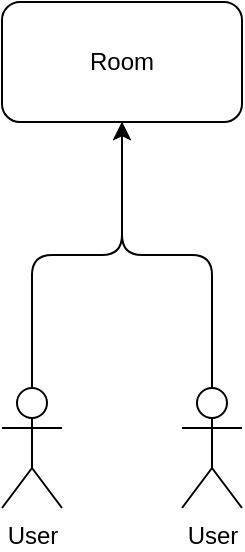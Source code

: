 <mxfile>
    <diagram id="1limorUDgz5_8_hiuZtr" name="Page-1">
        <mxGraphModel dx="2742" dy="745" grid="1" gridSize="10" guides="1" tooltips="1" connect="1" arrows="1" fold="1" page="1" pageScale="1" pageWidth="850" pageHeight="1100" math="0" shadow="0">
            <root>
                <mxCell id="0"/>
                <mxCell id="1" parent="0"/>
                <mxCell id="2" value="Room" style="rounded=1;whiteSpace=wrap;html=1;" parent="1" vertex="1">
                    <mxGeometry x="220" y="280" width="120" height="60" as="geometry"/>
                </mxCell>
                <mxCell id="4" style="edgeStyle=orthogonalEdgeStyle;html=1;" parent="1" source="3" target="2" edge="1">
                    <mxGeometry relative="1" as="geometry"/>
                </mxCell>
                <mxCell id="3" value="User" style="shape=umlActor;verticalLabelPosition=bottom;verticalAlign=top;html=1;outlineConnect=0;" parent="1" vertex="1">
                    <mxGeometry x="220" y="473" width="30" height="60" as="geometry"/>
                </mxCell>
                <mxCell id="6" style="edgeStyle=orthogonalEdgeStyle;html=1;" parent="1" source="5" target="2" edge="1">
                    <mxGeometry relative="1" as="geometry"/>
                </mxCell>
                <mxCell id="5" value="User" style="shape=umlActor;verticalLabelPosition=bottom;verticalAlign=top;html=1;outlineConnect=0;" parent="1" vertex="1">
                    <mxGeometry x="310" y="473" width="30" height="60" as="geometry"/>
                </mxCell>
            </root>
        </mxGraphModel>
    </diagram>
    <diagram id="3VP2w_ufK51EOrQLNBdo" name="Data">
        <mxGraphModel dx="1891" dy="514" grid="1" gridSize="10" guides="1" tooltips="1" connect="1" arrows="1" fold="1" page="1" pageScale="1" pageWidth="850" pageHeight="1100" math="0" shadow="0">
            <root>
                <mxCell id="0"/>
                <mxCell id="1" parent="0"/>
                <mxCell id="cK30eVrtsDwJoZnMmAw--1" value="Room" style="swimlane;whiteSpace=wrap;html=1;" parent="1" vertex="1">
                    <mxGeometry x="50" y="130" width="200" height="180" as="geometry">
                        <mxRectangle x="140" y="300" width="70" height="30" as="alternateBounds"/>
                    </mxGeometry>
                </mxCell>
                <mxCell id="cK30eVrtsDwJoZnMmAw--2" value="Id" style="whiteSpace=wrap;html=1;" parent="cK30eVrtsDwJoZnMmAw--1" vertex="1">
                    <mxGeometry y="30" width="200" height="20" as="geometry"/>
                </mxCell>
                <mxCell id="cK30eVrtsDwJoZnMmAw--7" value="pointOptions" style="whiteSpace=wrap;html=1;" parent="cK30eVrtsDwJoZnMmAw--1" vertex="1">
                    <mxGeometry y="50" width="200" height="20" as="geometry"/>
                </mxCell>
                <mxCell id="cK30eVrtsDwJoZnMmAw--8" value="members" style="whiteSpace=wrap;html=1;" parent="cK30eVrtsDwJoZnMmAw--1" vertex="1">
                    <mxGeometry y="70" width="200" height="20" as="geometry"/>
                </mxCell>
                <mxCell id="cK30eVrtsDwJoZnMmAw--9" value="title" style="whiteSpace=wrap;html=1;" parent="cK30eVrtsDwJoZnMmAw--1" vertex="1">
                    <mxGeometry y="90" width="200" height="20" as="geometry"/>
                </mxCell>
                <mxCell id="cK30eVrtsDwJoZnMmAw--10" value="description" style="whiteSpace=wrap;html=1;" parent="cK30eVrtsDwJoZnMmAw--1" vertex="1">
                    <mxGeometry y="110" width="200" height="20" as="geometry"/>
                </mxCell>
                <mxCell id="cK30eVrtsDwJoZnMmAw--11" value="votes" style="whiteSpace=wrap;html=1;" parent="cK30eVrtsDwJoZnMmAw--1" vertex="1">
                    <mxGeometry y="130" width="200" height="20" as="geometry"/>
                </mxCell>
                <mxCell id="cK30eVrtsDwJoZnMmAw--12" value="areVotesVisible" style="whiteSpace=wrap;html=1;" parent="cK30eVrtsDwJoZnMmAw--1" vertex="1">
                    <mxGeometry y="150" width="200" height="20" as="geometry"/>
                </mxCell>
                <mxCell id="cK30eVrtsDwJoZnMmAw--13" value="Socket" style="swimlane;whiteSpace=wrap;html=1;" parent="1" vertex="1">
                    <mxGeometry x="380" y="300" width="200" height="100" as="geometry">
                        <mxRectangle x="140" y="300" width="70" height="30" as="alternateBounds"/>
                    </mxGeometry>
                </mxCell>
                <mxCell id="cK30eVrtsDwJoZnMmAw--14" value="Id" style="whiteSpace=wrap;html=1;" parent="cK30eVrtsDwJoZnMmAw--13" vertex="1">
                    <mxGeometry y="30" width="200" height="20" as="geometry"/>
                </mxCell>
                <mxCell id="cK30eVrtsDwJoZnMmAw--15" value="Name" style="whiteSpace=wrap;html=1;" parent="cK30eVrtsDwJoZnMmAw--13" vertex="1">
                    <mxGeometry y="50" width="200" height="20" as="geometry"/>
                </mxCell>
                <mxCell id="cK30eVrtsDwJoZnMmAw--16" value="UserId" style="whiteSpace=wrap;html=1;" parent="cK30eVrtsDwJoZnMmAw--13" vertex="1">
                    <mxGeometry y="70" width="200" height="20" as="geometry"/>
                </mxCell>
                <mxCell id="6Ha9JI4d0TgD-f0ENrTN-1" value="User" style="swimlane;whiteSpace=wrap;html=1;" vertex="1" parent="1">
                    <mxGeometry x="410" y="140" width="200" height="80" as="geometry">
                        <mxRectangle x="140" y="300" width="70" height="30" as="alternateBounds"/>
                    </mxGeometry>
                </mxCell>
                <mxCell id="6Ha9JI4d0TgD-f0ENrTN-2" value="Id" style="whiteSpace=wrap;html=1;" vertex="1" parent="6Ha9JI4d0TgD-f0ENrTN-1">
                    <mxGeometry y="30" width="200" height="20" as="geometry"/>
                </mxCell>
                <mxCell id="6Ha9JI4d0TgD-f0ENrTN-3" value="Name" style="whiteSpace=wrap;html=1;" vertex="1" parent="6Ha9JI4d0TgD-f0ENrTN-1">
                    <mxGeometry y="50" width="200" height="20" as="geometry"/>
                </mxCell>
                <mxCell id="6Ha9JI4d0TgD-f0ENrTN-12" style="edgeStyle=orthogonalEdgeStyle;html=1;entryX=1;entryY=0.5;entryDx=0;entryDy=0;exitX=1;exitY=0.5;exitDx=0;exitDy=0;" edge="1" parent="1" source="cK30eVrtsDwJoZnMmAw--16" target="6Ha9JI4d0TgD-f0ENrTN-2">
                    <mxGeometry relative="1" as="geometry"/>
                </mxCell>
                <mxCell id="6Ha9JI4d0TgD-f0ENrTN-16" value="1" style="edgeLabel;html=1;align=center;verticalAlign=middle;resizable=0;points=[];" vertex="1" connectable="0" parent="6Ha9JI4d0TgD-f0ENrTN-12">
                    <mxGeometry x="-0.899" y="1" relative="1" as="geometry">
                        <mxPoint as="offset"/>
                    </mxGeometry>
                </mxCell>
                <mxCell id="6Ha9JI4d0TgD-f0ENrTN-17" value="1" style="edgeLabel;html=1;align=center;verticalAlign=middle;resizable=0;points=[];" vertex="1" connectable="0" parent="6Ha9JI4d0TgD-f0ENrTN-12">
                    <mxGeometry x="0.796" y="-2" relative="1" as="geometry">
                        <mxPoint as="offset"/>
                    </mxGeometry>
                </mxCell>
                <mxCell id="6Ha9JI4d0TgD-f0ENrTN-13" style="edgeStyle=orthogonalEdgeStyle;html=1;entryX=0;entryY=0.5;entryDx=0;entryDy=0;" edge="1" parent="1" source="cK30eVrtsDwJoZnMmAw--8" target="6Ha9JI4d0TgD-f0ENrTN-2">
                    <mxGeometry relative="1" as="geometry"/>
                </mxCell>
                <mxCell id="6Ha9JI4d0TgD-f0ENrTN-14" value="*" style="edgeLabel;html=1;align=center;verticalAlign=middle;resizable=0;points=[];" vertex="1" connectable="0" parent="6Ha9JI4d0TgD-f0ENrTN-13">
                    <mxGeometry x="-0.844" y="1" relative="1" as="geometry">
                        <mxPoint as="offset"/>
                    </mxGeometry>
                </mxCell>
                <mxCell id="6Ha9JI4d0TgD-f0ENrTN-15" value="1" style="edgeLabel;html=1;align=center;verticalAlign=middle;resizable=0;points=[];" vertex="1" connectable="0" parent="6Ha9JI4d0TgD-f0ENrTN-13">
                    <mxGeometry x="0.82" y="-1" relative="1" as="geometry">
                        <mxPoint as="offset"/>
                    </mxGeometry>
                </mxCell>
                <mxCell id="6Ha9JI4d0TgD-f0ENrTN-18" value="Vote" style="swimlane;whiteSpace=wrap;html=1;" vertex="1" parent="1">
                    <mxGeometry x="60" y="360" width="200" height="80" as="geometry">
                        <mxRectangle x="140" y="300" width="70" height="30" as="alternateBounds"/>
                    </mxGeometry>
                </mxCell>
                <mxCell id="6Ha9JI4d0TgD-f0ENrTN-19" value="userId" style="whiteSpace=wrap;html=1;" vertex="1" parent="6Ha9JI4d0TgD-f0ENrTN-18">
                    <mxGeometry y="30" width="200" height="20" as="geometry"/>
                </mxCell>
                <mxCell id="6Ha9JI4d0TgD-f0ENrTN-20" value="points" style="whiteSpace=wrap;html=1;" vertex="1" parent="6Ha9JI4d0TgD-f0ENrTN-18">
                    <mxGeometry y="50" width="200" height="20" as="geometry"/>
                </mxCell>
                <mxCell id="6Ha9JI4d0TgD-f0ENrTN-21" style="edgeStyle=orthogonalEdgeStyle;html=1;entryX=0;entryY=0.5;entryDx=0;entryDy=0;" edge="1" parent="1" source="6Ha9JI4d0TgD-f0ENrTN-19" target="6Ha9JI4d0TgD-f0ENrTN-1">
                    <mxGeometry relative="1" as="geometry"/>
                </mxCell>
                <mxCell id="6Ha9JI4d0TgD-f0ENrTN-22" value="1" style="edgeLabel;html=1;align=center;verticalAlign=middle;resizable=0;points=[];" vertex="1" connectable="0" parent="6Ha9JI4d0TgD-f0ENrTN-21">
                    <mxGeometry x="-0.862" y="-1" relative="1" as="geometry">
                        <mxPoint as="offset"/>
                    </mxGeometry>
                </mxCell>
                <mxCell id="6Ha9JI4d0TgD-f0ENrTN-23" value="1" style="edgeLabel;html=1;align=center;verticalAlign=middle;resizable=0;points=[];" vertex="1" connectable="0" parent="6Ha9JI4d0TgD-f0ENrTN-21">
                    <mxGeometry x="0.898" y="-2" relative="1" as="geometry">
                        <mxPoint as="offset"/>
                    </mxGeometry>
                </mxCell>
                <mxCell id="6Ha9JI4d0TgD-f0ENrTN-24" style="edgeStyle=orthogonalEdgeStyle;html=1;exitX=1;exitY=0.5;exitDx=0;exitDy=0;" edge="1" parent="1" source="cK30eVrtsDwJoZnMmAw--11" target="6Ha9JI4d0TgD-f0ENrTN-18">
                    <mxGeometry relative="1" as="geometry"/>
                </mxCell>
            </root>
        </mxGraphModel>
    </diagram>
</mxfile>
